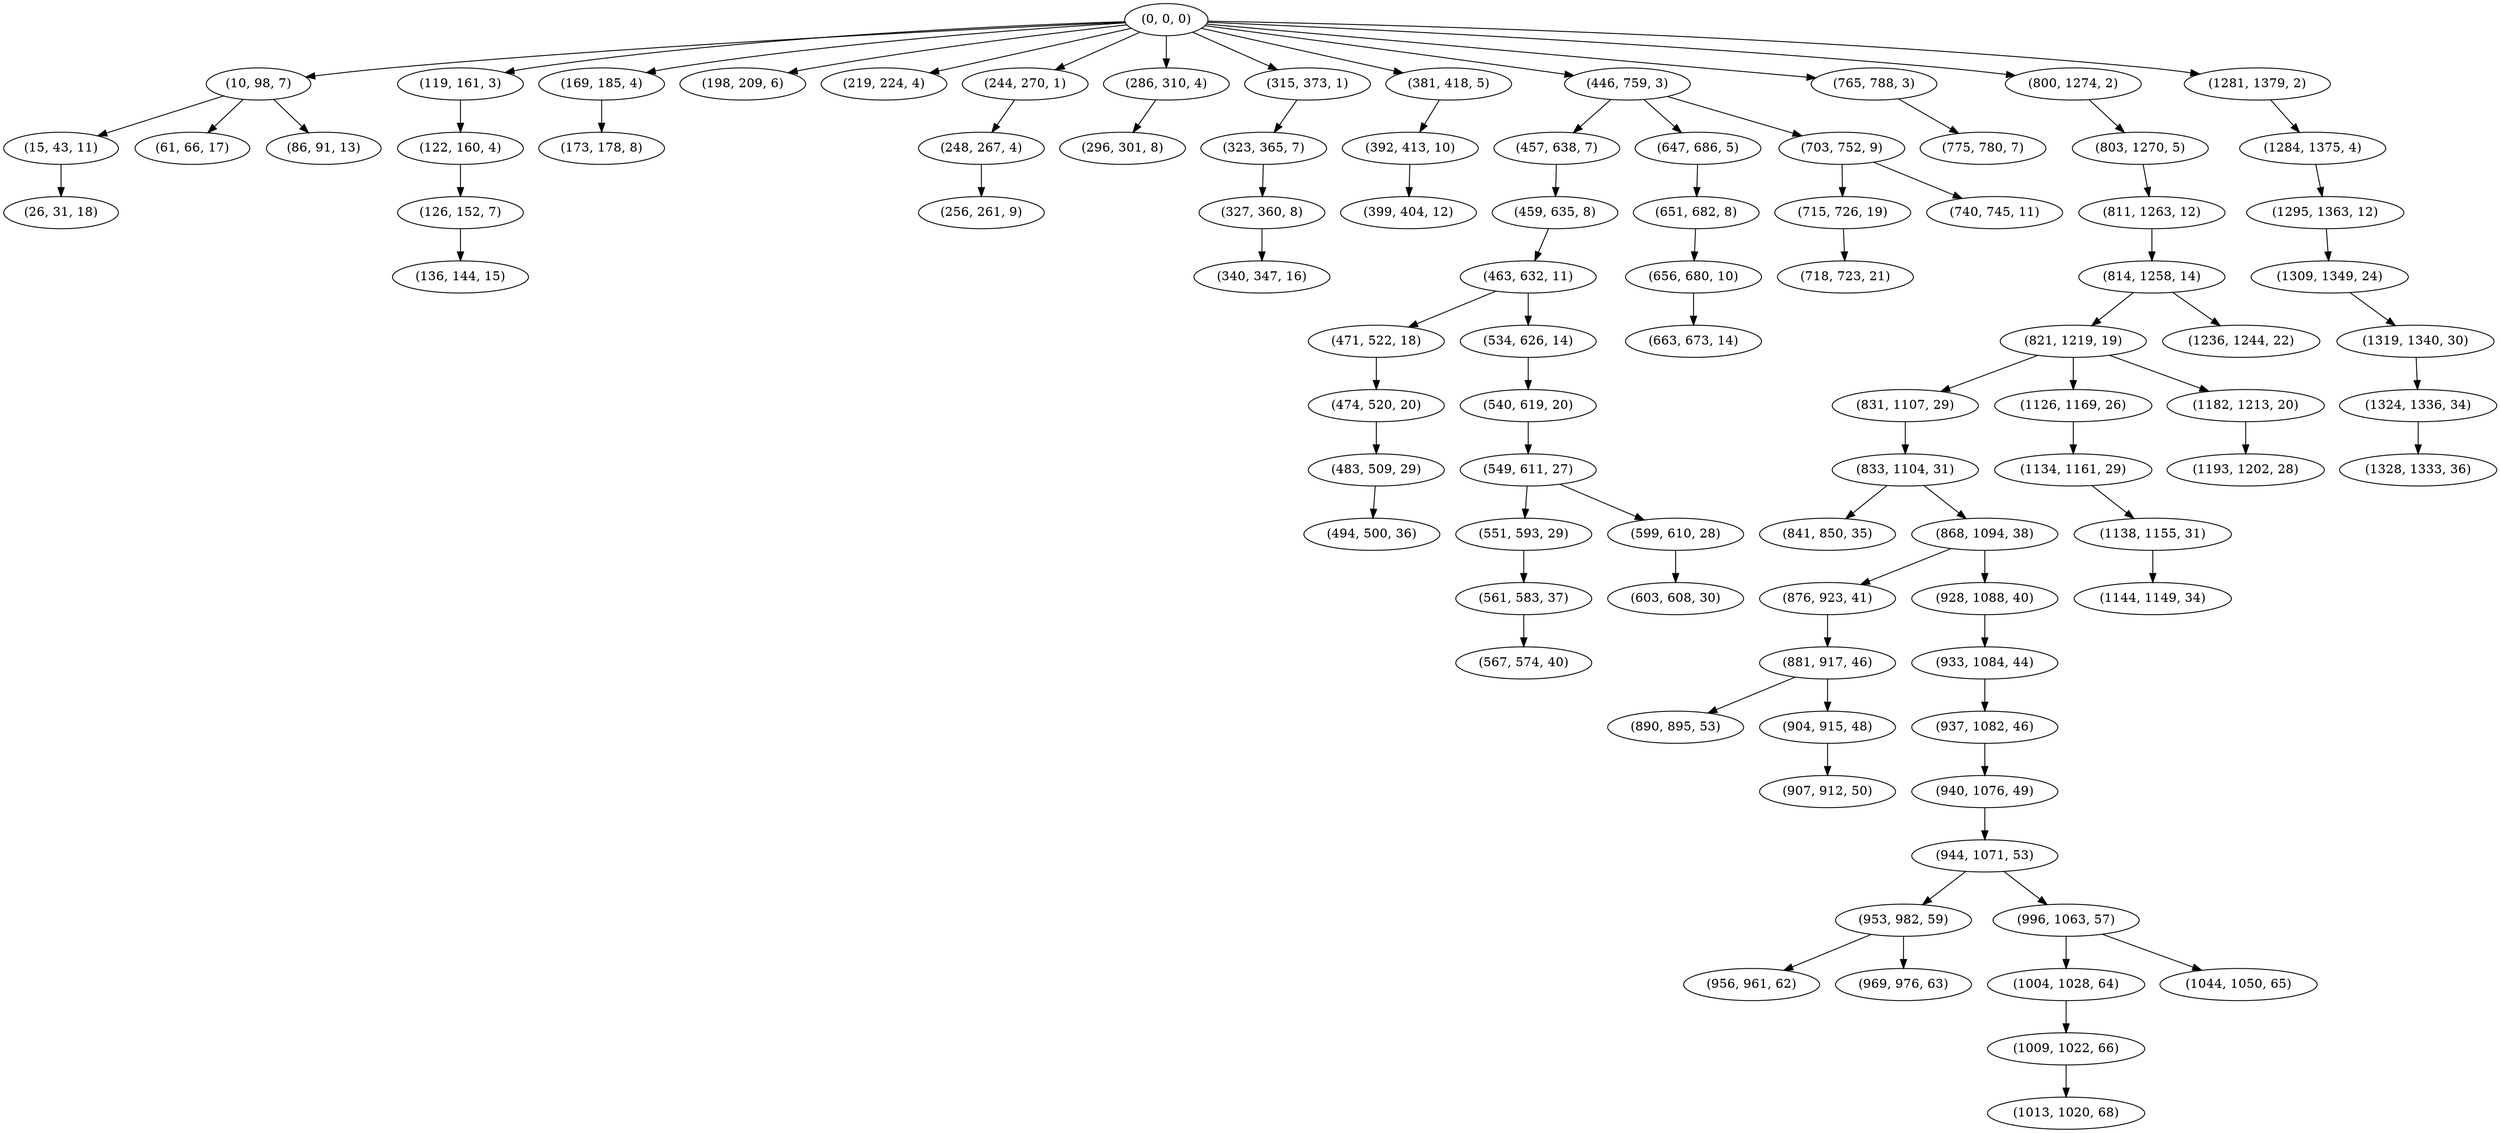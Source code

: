 digraph tree {
    "(0, 0, 0)";
    "(10, 98, 7)";
    "(15, 43, 11)";
    "(26, 31, 18)";
    "(61, 66, 17)";
    "(86, 91, 13)";
    "(119, 161, 3)";
    "(122, 160, 4)";
    "(126, 152, 7)";
    "(136, 144, 15)";
    "(169, 185, 4)";
    "(173, 178, 8)";
    "(198, 209, 6)";
    "(219, 224, 4)";
    "(244, 270, 1)";
    "(248, 267, 4)";
    "(256, 261, 9)";
    "(286, 310, 4)";
    "(296, 301, 8)";
    "(315, 373, 1)";
    "(323, 365, 7)";
    "(327, 360, 8)";
    "(340, 347, 16)";
    "(381, 418, 5)";
    "(392, 413, 10)";
    "(399, 404, 12)";
    "(446, 759, 3)";
    "(457, 638, 7)";
    "(459, 635, 8)";
    "(463, 632, 11)";
    "(471, 522, 18)";
    "(474, 520, 20)";
    "(483, 509, 29)";
    "(494, 500, 36)";
    "(534, 626, 14)";
    "(540, 619, 20)";
    "(549, 611, 27)";
    "(551, 593, 29)";
    "(561, 583, 37)";
    "(567, 574, 40)";
    "(599, 610, 28)";
    "(603, 608, 30)";
    "(647, 686, 5)";
    "(651, 682, 8)";
    "(656, 680, 10)";
    "(663, 673, 14)";
    "(703, 752, 9)";
    "(715, 726, 19)";
    "(718, 723, 21)";
    "(740, 745, 11)";
    "(765, 788, 3)";
    "(775, 780, 7)";
    "(800, 1274, 2)";
    "(803, 1270, 5)";
    "(811, 1263, 12)";
    "(814, 1258, 14)";
    "(821, 1219, 19)";
    "(831, 1107, 29)";
    "(833, 1104, 31)";
    "(841, 850, 35)";
    "(868, 1094, 38)";
    "(876, 923, 41)";
    "(881, 917, 46)";
    "(890, 895, 53)";
    "(904, 915, 48)";
    "(907, 912, 50)";
    "(928, 1088, 40)";
    "(933, 1084, 44)";
    "(937, 1082, 46)";
    "(940, 1076, 49)";
    "(944, 1071, 53)";
    "(953, 982, 59)";
    "(956, 961, 62)";
    "(969, 976, 63)";
    "(996, 1063, 57)";
    "(1004, 1028, 64)";
    "(1009, 1022, 66)";
    "(1013, 1020, 68)";
    "(1044, 1050, 65)";
    "(1126, 1169, 26)";
    "(1134, 1161, 29)";
    "(1138, 1155, 31)";
    "(1144, 1149, 34)";
    "(1182, 1213, 20)";
    "(1193, 1202, 28)";
    "(1236, 1244, 22)";
    "(1281, 1379, 2)";
    "(1284, 1375, 4)";
    "(1295, 1363, 12)";
    "(1309, 1349, 24)";
    "(1319, 1340, 30)";
    "(1324, 1336, 34)";
    "(1328, 1333, 36)";
    "(0, 0, 0)" -> "(10, 98, 7)";
    "(0, 0, 0)" -> "(119, 161, 3)";
    "(0, 0, 0)" -> "(169, 185, 4)";
    "(0, 0, 0)" -> "(198, 209, 6)";
    "(0, 0, 0)" -> "(219, 224, 4)";
    "(0, 0, 0)" -> "(244, 270, 1)";
    "(0, 0, 0)" -> "(286, 310, 4)";
    "(0, 0, 0)" -> "(315, 373, 1)";
    "(0, 0, 0)" -> "(381, 418, 5)";
    "(0, 0, 0)" -> "(446, 759, 3)";
    "(0, 0, 0)" -> "(765, 788, 3)";
    "(0, 0, 0)" -> "(800, 1274, 2)";
    "(0, 0, 0)" -> "(1281, 1379, 2)";
    "(10, 98, 7)" -> "(15, 43, 11)";
    "(10, 98, 7)" -> "(61, 66, 17)";
    "(10, 98, 7)" -> "(86, 91, 13)";
    "(15, 43, 11)" -> "(26, 31, 18)";
    "(119, 161, 3)" -> "(122, 160, 4)";
    "(122, 160, 4)" -> "(126, 152, 7)";
    "(126, 152, 7)" -> "(136, 144, 15)";
    "(169, 185, 4)" -> "(173, 178, 8)";
    "(244, 270, 1)" -> "(248, 267, 4)";
    "(248, 267, 4)" -> "(256, 261, 9)";
    "(286, 310, 4)" -> "(296, 301, 8)";
    "(315, 373, 1)" -> "(323, 365, 7)";
    "(323, 365, 7)" -> "(327, 360, 8)";
    "(327, 360, 8)" -> "(340, 347, 16)";
    "(381, 418, 5)" -> "(392, 413, 10)";
    "(392, 413, 10)" -> "(399, 404, 12)";
    "(446, 759, 3)" -> "(457, 638, 7)";
    "(446, 759, 3)" -> "(647, 686, 5)";
    "(446, 759, 3)" -> "(703, 752, 9)";
    "(457, 638, 7)" -> "(459, 635, 8)";
    "(459, 635, 8)" -> "(463, 632, 11)";
    "(463, 632, 11)" -> "(471, 522, 18)";
    "(463, 632, 11)" -> "(534, 626, 14)";
    "(471, 522, 18)" -> "(474, 520, 20)";
    "(474, 520, 20)" -> "(483, 509, 29)";
    "(483, 509, 29)" -> "(494, 500, 36)";
    "(534, 626, 14)" -> "(540, 619, 20)";
    "(540, 619, 20)" -> "(549, 611, 27)";
    "(549, 611, 27)" -> "(551, 593, 29)";
    "(549, 611, 27)" -> "(599, 610, 28)";
    "(551, 593, 29)" -> "(561, 583, 37)";
    "(561, 583, 37)" -> "(567, 574, 40)";
    "(599, 610, 28)" -> "(603, 608, 30)";
    "(647, 686, 5)" -> "(651, 682, 8)";
    "(651, 682, 8)" -> "(656, 680, 10)";
    "(656, 680, 10)" -> "(663, 673, 14)";
    "(703, 752, 9)" -> "(715, 726, 19)";
    "(703, 752, 9)" -> "(740, 745, 11)";
    "(715, 726, 19)" -> "(718, 723, 21)";
    "(765, 788, 3)" -> "(775, 780, 7)";
    "(800, 1274, 2)" -> "(803, 1270, 5)";
    "(803, 1270, 5)" -> "(811, 1263, 12)";
    "(811, 1263, 12)" -> "(814, 1258, 14)";
    "(814, 1258, 14)" -> "(821, 1219, 19)";
    "(814, 1258, 14)" -> "(1236, 1244, 22)";
    "(821, 1219, 19)" -> "(831, 1107, 29)";
    "(821, 1219, 19)" -> "(1126, 1169, 26)";
    "(821, 1219, 19)" -> "(1182, 1213, 20)";
    "(831, 1107, 29)" -> "(833, 1104, 31)";
    "(833, 1104, 31)" -> "(841, 850, 35)";
    "(833, 1104, 31)" -> "(868, 1094, 38)";
    "(868, 1094, 38)" -> "(876, 923, 41)";
    "(868, 1094, 38)" -> "(928, 1088, 40)";
    "(876, 923, 41)" -> "(881, 917, 46)";
    "(881, 917, 46)" -> "(890, 895, 53)";
    "(881, 917, 46)" -> "(904, 915, 48)";
    "(904, 915, 48)" -> "(907, 912, 50)";
    "(928, 1088, 40)" -> "(933, 1084, 44)";
    "(933, 1084, 44)" -> "(937, 1082, 46)";
    "(937, 1082, 46)" -> "(940, 1076, 49)";
    "(940, 1076, 49)" -> "(944, 1071, 53)";
    "(944, 1071, 53)" -> "(953, 982, 59)";
    "(944, 1071, 53)" -> "(996, 1063, 57)";
    "(953, 982, 59)" -> "(956, 961, 62)";
    "(953, 982, 59)" -> "(969, 976, 63)";
    "(996, 1063, 57)" -> "(1004, 1028, 64)";
    "(996, 1063, 57)" -> "(1044, 1050, 65)";
    "(1004, 1028, 64)" -> "(1009, 1022, 66)";
    "(1009, 1022, 66)" -> "(1013, 1020, 68)";
    "(1126, 1169, 26)" -> "(1134, 1161, 29)";
    "(1134, 1161, 29)" -> "(1138, 1155, 31)";
    "(1138, 1155, 31)" -> "(1144, 1149, 34)";
    "(1182, 1213, 20)" -> "(1193, 1202, 28)";
    "(1281, 1379, 2)" -> "(1284, 1375, 4)";
    "(1284, 1375, 4)" -> "(1295, 1363, 12)";
    "(1295, 1363, 12)" -> "(1309, 1349, 24)";
    "(1309, 1349, 24)" -> "(1319, 1340, 30)";
    "(1319, 1340, 30)" -> "(1324, 1336, 34)";
    "(1324, 1336, 34)" -> "(1328, 1333, 36)";
}
